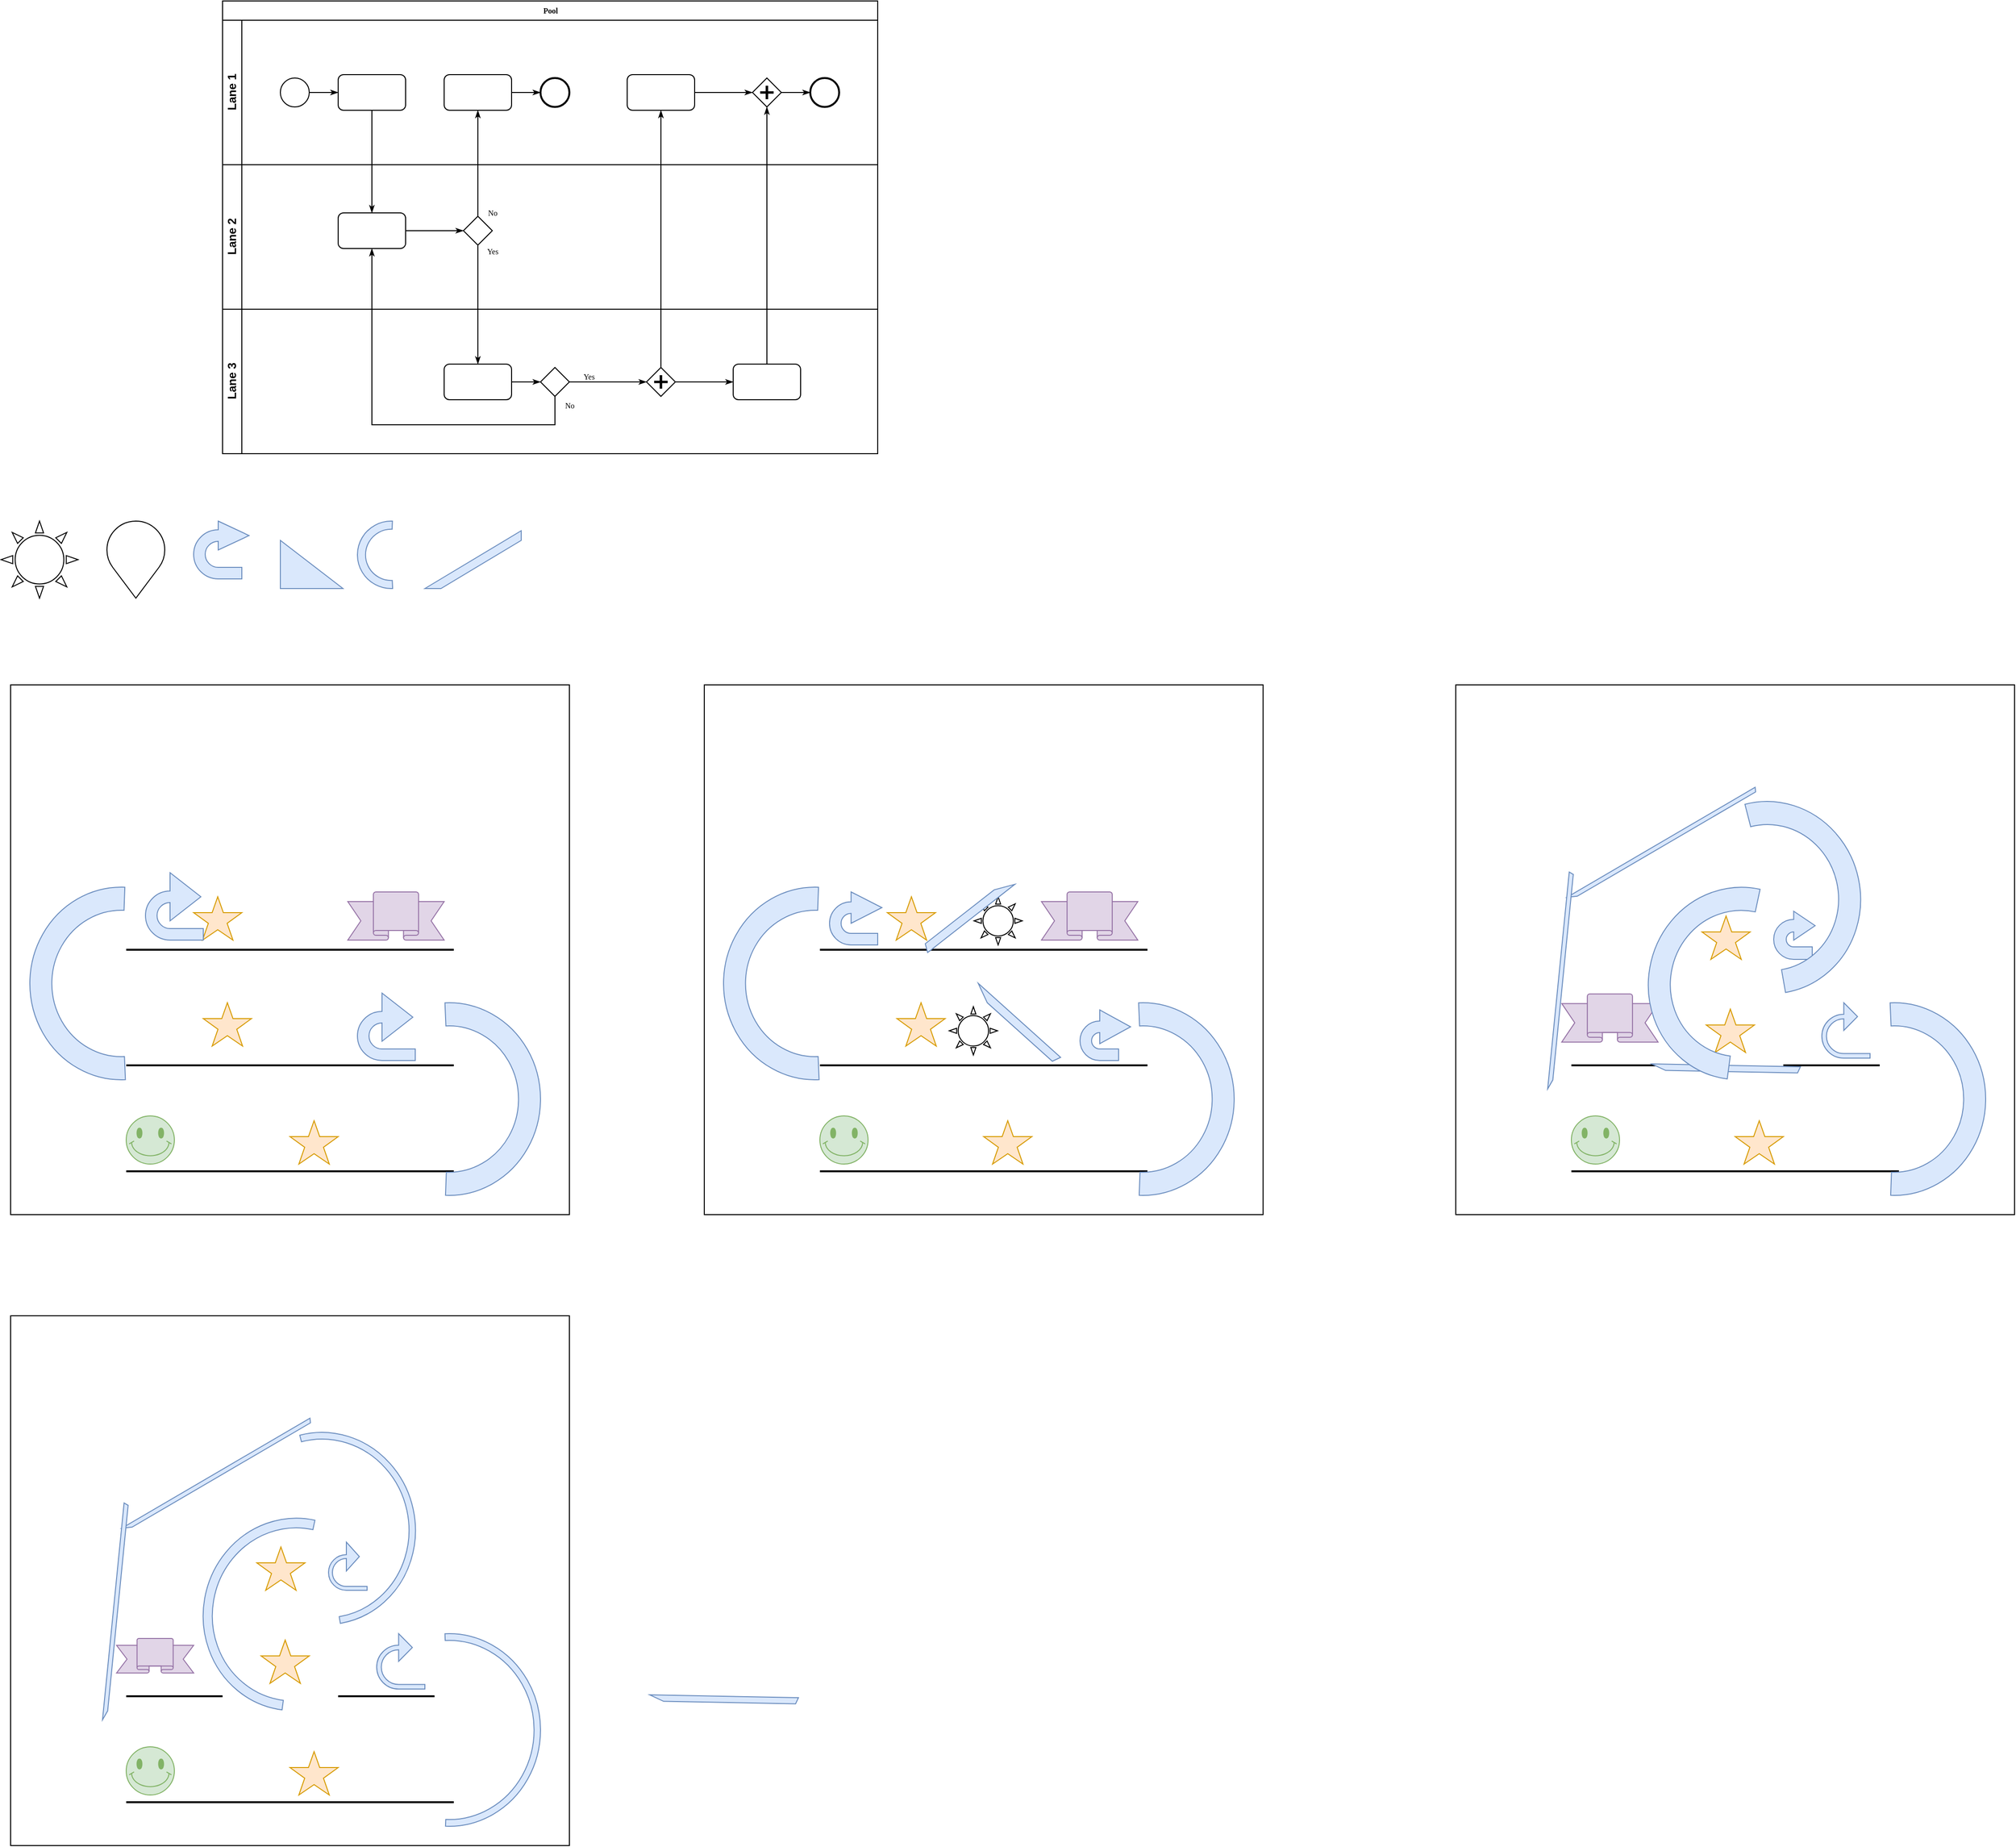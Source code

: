 <mxfile version="20.0.1" type="github">
  <diagram name="Page-1" id="c7488fd3-1785-93aa-aadb-54a6760d102a">
    <mxGraphModel dx="2118" dy="1435" grid="1" gridSize="10" guides="1" tooltips="1" connect="1" arrows="1" fold="1" page="1" pageScale="1" pageWidth="1100" pageHeight="850" background="none" math="0" shadow="0">
      <root>
        <mxCell id="0" />
        <mxCell id="1" parent="0" />
        <mxCell id="2b4e8129b02d487f-1" value="Pool" style="swimlane;html=1;childLayout=stackLayout;horizontal=1;startSize=20;horizontalStack=0;rounded=0;shadow=0;labelBackgroundColor=none;strokeWidth=1;fontFamily=Verdana;fontSize=8;align=center;" parent="1" vertex="1">
          <mxGeometry x="160" y="-90" width="680" height="470" as="geometry" />
        </mxCell>
        <mxCell id="2b4e8129b02d487f-2" value="Lane 1" style="swimlane;html=1;startSize=20;horizontal=0;" parent="2b4e8129b02d487f-1" vertex="1">
          <mxGeometry y="20" width="680" height="150" as="geometry" />
        </mxCell>
        <mxCell id="2b4e8129b02d487f-18" style="edgeStyle=orthogonalEdgeStyle;rounded=0;html=1;labelBackgroundColor=none;startArrow=none;startFill=0;startSize=5;endArrow=classicThin;endFill=1;endSize=5;jettySize=auto;orthogonalLoop=1;strokeWidth=1;fontFamily=Verdana;fontSize=8" parent="2b4e8129b02d487f-2" source="2b4e8129b02d487f-5" target="2b4e8129b02d487f-6" edge="1">
          <mxGeometry relative="1" as="geometry" />
        </mxCell>
        <mxCell id="2b4e8129b02d487f-5" value="" style="ellipse;whiteSpace=wrap;html=1;rounded=0;shadow=0;labelBackgroundColor=none;strokeWidth=1;fontFamily=Verdana;fontSize=8;align=center;" parent="2b4e8129b02d487f-2" vertex="1">
          <mxGeometry x="60" y="60" width="30" height="30" as="geometry" />
        </mxCell>
        <mxCell id="2b4e8129b02d487f-6" value="" style="rounded=1;whiteSpace=wrap;html=1;shadow=0;labelBackgroundColor=none;strokeWidth=1;fontFamily=Verdana;fontSize=8;align=center;" parent="2b4e8129b02d487f-2" vertex="1">
          <mxGeometry x="120" y="56.5" width="70" height="37" as="geometry" />
        </mxCell>
        <mxCell id="2b4e8129b02d487f-20" style="edgeStyle=orthogonalEdgeStyle;rounded=0;html=1;labelBackgroundColor=none;startArrow=none;startFill=0;startSize=5;endArrow=classicThin;endFill=1;endSize=5;jettySize=auto;orthogonalLoop=1;strokeWidth=1;fontFamily=Verdana;fontSize=8" parent="2b4e8129b02d487f-2" source="2b4e8129b02d487f-7" target="2b4e8129b02d487f-8" edge="1">
          <mxGeometry relative="1" as="geometry" />
        </mxCell>
        <mxCell id="2b4e8129b02d487f-7" value="" style="rounded=1;whiteSpace=wrap;html=1;shadow=0;labelBackgroundColor=none;strokeWidth=1;fontFamily=Verdana;fontSize=8;align=center;" parent="2b4e8129b02d487f-2" vertex="1">
          <mxGeometry x="230" y="56.5" width="70" height="37" as="geometry" />
        </mxCell>
        <mxCell id="2b4e8129b02d487f-8" value="" style="ellipse;whiteSpace=wrap;html=1;rounded=0;shadow=0;labelBackgroundColor=none;strokeWidth=2;fontFamily=Verdana;fontSize=8;align=center;" parent="2b4e8129b02d487f-2" vertex="1">
          <mxGeometry x="330" y="60" width="30" height="30" as="geometry" />
        </mxCell>
        <mxCell id="2b4e8129b02d487f-22" style="edgeStyle=orthogonalEdgeStyle;rounded=0;html=1;entryX=0;entryY=0.5;labelBackgroundColor=none;startArrow=none;startFill=0;startSize=5;endArrow=classicThin;endFill=1;endSize=5;jettySize=auto;orthogonalLoop=1;strokeWidth=1;fontFamily=Verdana;fontSize=8" parent="2b4e8129b02d487f-2" source="2b4e8129b02d487f-9" target="2b4e8129b02d487f-10" edge="1">
          <mxGeometry relative="1" as="geometry" />
        </mxCell>
        <mxCell id="2b4e8129b02d487f-9" value="" style="rounded=1;whiteSpace=wrap;html=1;shadow=0;labelBackgroundColor=none;strokeWidth=1;fontFamily=Verdana;fontSize=8;align=center;" parent="2b4e8129b02d487f-2" vertex="1">
          <mxGeometry x="420" y="56.5" width="70" height="37" as="geometry" />
        </mxCell>
        <mxCell id="2b4e8129b02d487f-23" style="edgeStyle=orthogonalEdgeStyle;rounded=0;html=1;labelBackgroundColor=none;startArrow=none;startFill=0;startSize=5;endArrow=classicThin;endFill=1;endSize=5;jettySize=auto;orthogonalLoop=1;strokeWidth=1;fontFamily=Verdana;fontSize=8" parent="2b4e8129b02d487f-2" source="2b4e8129b02d487f-10" target="2b4e8129b02d487f-11" edge="1">
          <mxGeometry relative="1" as="geometry" />
        </mxCell>
        <mxCell id="2b4e8129b02d487f-10" value="" style="shape=mxgraph.bpmn.shape;html=1;verticalLabelPosition=bottom;labelBackgroundColor=#ffffff;verticalAlign=top;perimeter=rhombusPerimeter;background=gateway;outline=none;symbol=parallelGw;rounded=1;shadow=0;strokeWidth=1;fontFamily=Verdana;fontSize=8;align=center;" parent="2b4e8129b02d487f-2" vertex="1">
          <mxGeometry x="550" y="60" width="30" height="30" as="geometry" />
        </mxCell>
        <mxCell id="2b4e8129b02d487f-11" value="" style="ellipse;whiteSpace=wrap;html=1;rounded=0;shadow=0;labelBackgroundColor=none;strokeWidth=2;fontFamily=Verdana;fontSize=8;align=center;" parent="2b4e8129b02d487f-2" vertex="1">
          <mxGeometry x="610" y="60" width="30" height="30" as="geometry" />
        </mxCell>
        <mxCell id="2b4e8129b02d487f-3" value="Lane 2" style="swimlane;html=1;startSize=20;horizontal=0;" parent="2b4e8129b02d487f-1" vertex="1">
          <mxGeometry y="170" width="680" height="150" as="geometry" />
        </mxCell>
        <mxCell id="2b4e8129b02d487f-26" style="edgeStyle=orthogonalEdgeStyle;rounded=0;html=1;labelBackgroundColor=none;startArrow=none;startFill=0;startSize=5;endArrow=classicThin;endFill=1;endSize=5;jettySize=auto;orthogonalLoop=1;strokeWidth=1;fontFamily=Verdana;fontSize=8" parent="2b4e8129b02d487f-3" source="2b4e8129b02d487f-12" target="2b4e8129b02d487f-13" edge="1">
          <mxGeometry relative="1" as="geometry" />
        </mxCell>
        <mxCell id="2b4e8129b02d487f-12" value="" style="rounded=1;whiteSpace=wrap;html=1;shadow=0;labelBackgroundColor=none;strokeWidth=1;fontFamily=Verdana;fontSize=8;align=center;" parent="2b4e8129b02d487f-3" vertex="1">
          <mxGeometry x="120" y="50.0" width="70" height="37" as="geometry" />
        </mxCell>
        <mxCell id="2b4e8129b02d487f-13" value="" style="strokeWidth=1;html=1;shape=mxgraph.flowchart.decision;whiteSpace=wrap;rounded=1;shadow=0;labelBackgroundColor=none;fontFamily=Verdana;fontSize=8;align=center;" parent="2b4e8129b02d487f-3" vertex="1">
          <mxGeometry x="250" y="53.5" width="30" height="30" as="geometry" />
        </mxCell>
        <mxCell id="2b4e8129b02d487f-4" value="Lane 3" style="swimlane;html=1;startSize=20;horizontal=0;" parent="2b4e8129b02d487f-1" vertex="1">
          <mxGeometry y="320" width="680" height="150" as="geometry" />
        </mxCell>
        <mxCell id="2b4e8129b02d487f-28" style="edgeStyle=orthogonalEdgeStyle;rounded=0;html=1;labelBackgroundColor=none;startArrow=none;startFill=0;startSize=5;endArrow=classicThin;endFill=1;endSize=5;jettySize=auto;orthogonalLoop=1;strokeWidth=1;fontFamily=Verdana;fontSize=8;" parent="2b4e8129b02d487f-4" source="2b4e8129b02d487f-14" target="2b4e8129b02d487f-15" edge="1">
          <mxGeometry relative="1" as="geometry" />
        </mxCell>
        <mxCell id="2b4e8129b02d487f-14" value="" style="rounded=1;whiteSpace=wrap;html=1;shadow=0;labelBackgroundColor=none;strokeWidth=1;fontFamily=Verdana;fontSize=8;align=center;" parent="2b4e8129b02d487f-4" vertex="1">
          <mxGeometry x="230" y="57.0" width="70" height="37" as="geometry" />
        </mxCell>
        <mxCell id="2b4e8129b02d487f-29" value="Yes" style="edgeStyle=orthogonalEdgeStyle;rounded=0;html=1;entryX=0;entryY=0.5;labelBackgroundColor=none;startArrow=none;startFill=0;startSize=5;endArrow=classicThin;endFill=1;endSize=5;jettySize=auto;orthogonalLoop=1;strokeWidth=1;fontFamily=Verdana;fontSize=8" parent="2b4e8129b02d487f-4" source="2b4e8129b02d487f-15" target="2b4e8129b02d487f-16" edge="1">
          <mxGeometry x="-0.501" y="6" relative="1" as="geometry">
            <mxPoint as="offset" />
          </mxGeometry>
        </mxCell>
        <mxCell id="2b4e8129b02d487f-15" value="" style="strokeWidth=1;html=1;shape=mxgraph.flowchart.decision;whiteSpace=wrap;rounded=1;shadow=0;labelBackgroundColor=none;fontFamily=Verdana;fontSize=8;align=center;" parent="2b4e8129b02d487f-4" vertex="1">
          <mxGeometry x="330" y="60.5" width="30" height="30" as="geometry" />
        </mxCell>
        <mxCell id="2b4e8129b02d487f-30" style="edgeStyle=orthogonalEdgeStyle;rounded=0;html=1;labelBackgroundColor=none;startArrow=none;startFill=0;startSize=5;endArrow=classicThin;endFill=1;endSize=5;jettySize=auto;orthogonalLoop=1;strokeColor=#000000;strokeWidth=1;fontFamily=Verdana;fontSize=8;fontColor=#000000;" parent="2b4e8129b02d487f-4" source="2b4e8129b02d487f-16" target="2b4e8129b02d487f-17" edge="1">
          <mxGeometry relative="1" as="geometry" />
        </mxCell>
        <mxCell id="2b4e8129b02d487f-16" value="" style="shape=mxgraph.bpmn.shape;html=1;verticalLabelPosition=bottom;labelBackgroundColor=#ffffff;verticalAlign=top;perimeter=rhombusPerimeter;background=gateway;outline=none;symbol=parallelGw;rounded=1;shadow=0;strokeWidth=1;fontFamily=Verdana;fontSize=8;align=center;" parent="2b4e8129b02d487f-4" vertex="1">
          <mxGeometry x="440" y="60.5" width="30" height="30" as="geometry" />
        </mxCell>
        <mxCell id="2b4e8129b02d487f-17" value="" style="rounded=1;whiteSpace=wrap;html=1;shadow=0;labelBackgroundColor=none;strokeWidth=1;fontFamily=Verdana;fontSize=8;align=center;" parent="2b4e8129b02d487f-4" vertex="1">
          <mxGeometry x="530" y="57" width="70" height="37" as="geometry" />
        </mxCell>
        <mxCell id="2b4e8129b02d487f-24" style="edgeStyle=orthogonalEdgeStyle;rounded=0;html=1;labelBackgroundColor=none;startArrow=none;startFill=0;startSize=5;endArrow=classicThin;endFill=1;endSize=5;jettySize=auto;orthogonalLoop=1;strokeWidth=1;fontFamily=Verdana;fontSize=8" parent="2b4e8129b02d487f-1" source="2b4e8129b02d487f-6" target="2b4e8129b02d487f-12" edge="1">
          <mxGeometry relative="1" as="geometry" />
        </mxCell>
        <mxCell id="2b4e8129b02d487f-25" value="No" style="edgeStyle=orthogonalEdgeStyle;rounded=0;html=1;labelBackgroundColor=none;startArrow=none;startFill=0;startSize=5;endArrow=classicThin;endFill=1;endSize=5;jettySize=auto;orthogonalLoop=1;strokeWidth=1;fontFamily=Verdana;fontSize=8" parent="2b4e8129b02d487f-1" source="2b4e8129b02d487f-13" target="2b4e8129b02d487f-7" edge="1">
          <mxGeometry x="-0.936" y="-15" relative="1" as="geometry">
            <mxPoint as="offset" />
          </mxGeometry>
        </mxCell>
        <mxCell id="2b4e8129b02d487f-27" value="Yes" style="edgeStyle=orthogonalEdgeStyle;rounded=0;html=1;labelBackgroundColor=none;startArrow=none;startFill=0;startSize=5;endArrow=classicThin;endFill=1;endSize=5;jettySize=auto;orthogonalLoop=1;strokeWidth=1;fontFamily=Verdana;fontSize=8" parent="2b4e8129b02d487f-1" source="2b4e8129b02d487f-13" target="2b4e8129b02d487f-14" edge="1">
          <mxGeometry x="-0.895" y="15" relative="1" as="geometry">
            <mxPoint as="offset" />
          </mxGeometry>
        </mxCell>
        <mxCell id="2b4e8129b02d487f-31" style="edgeStyle=orthogonalEdgeStyle;rounded=0;html=1;entryX=0.5;entryY=1;labelBackgroundColor=none;startArrow=none;startFill=0;startSize=5;endArrow=classicThin;endFill=1;endSize=5;jettySize=auto;orthogonalLoop=1;strokeWidth=1;fontFamily=Verdana;fontSize=8" parent="2b4e8129b02d487f-1" source="2b4e8129b02d487f-17" target="2b4e8129b02d487f-10" edge="1">
          <mxGeometry relative="1" as="geometry" />
        </mxCell>
        <mxCell id="2b4e8129b02d487f-32" value="No" style="edgeStyle=orthogonalEdgeStyle;rounded=0;html=1;labelBackgroundColor=none;startArrow=none;startFill=0;startSize=5;endArrow=classicThin;endFill=1;endSize=5;jettySize=auto;orthogonalLoop=1;strokeWidth=1;fontFamily=Verdana;fontSize=8" parent="2b4e8129b02d487f-1" source="2b4e8129b02d487f-15" target="2b4e8129b02d487f-12" edge="1">
          <mxGeometry x="-0.953" y="15" relative="1" as="geometry">
            <Array as="points">
              <mxPoint x="345" y="440" />
              <mxPoint x="155" y="440" />
            </Array>
            <mxPoint as="offset" />
          </mxGeometry>
        </mxCell>
        <mxCell id="2b4e8129b02d487f-33" style="edgeStyle=orthogonalEdgeStyle;rounded=0;html=1;labelBackgroundColor=none;startArrow=none;startFill=0;startSize=5;endArrow=classicThin;endFill=1;endSize=5;jettySize=auto;orthogonalLoop=1;strokeWidth=1;fontFamily=Verdana;fontSize=8" parent="2b4e8129b02d487f-1" source="2b4e8129b02d487f-16" target="2b4e8129b02d487f-9" edge="1">
          <mxGeometry relative="1" as="geometry" />
        </mxCell>
        <mxCell id="yAcTvHBfnp9vPDVO_GiE-1" value="" style="rounded=0;whiteSpace=wrap;html=1;" vertex="1" parent="1">
          <mxGeometry x="-60" y="620" width="580" height="550" as="geometry" />
        </mxCell>
        <mxCell id="yAcTvHBfnp9vPDVO_GiE-6" value="" style="line;strokeWidth=2;html=1;" vertex="1" parent="1">
          <mxGeometry x="60" y="1120" width="340" height="10" as="geometry" />
        </mxCell>
        <mxCell id="yAcTvHBfnp9vPDVO_GiE-7" value="" style="verticalLabelPosition=bottom;verticalAlign=top;html=1;shape=mxgraph.basic.smiley;fillColor=#d5e8d4;strokeColor=#82b366;" vertex="1" parent="1">
          <mxGeometry x="60" y="1067.5" width="50" height="50" as="geometry" />
        </mxCell>
        <mxCell id="yAcTvHBfnp9vPDVO_GiE-8" value="" style="verticalLabelPosition=bottom;verticalAlign=top;html=1;shape=mxgraph.basic.star;fillColor=#ffe6cc;strokeColor=#d79b00;" vertex="1" parent="1">
          <mxGeometry x="230" y="1072.5" width="50" height="45" as="geometry" />
        </mxCell>
        <mxCell id="yAcTvHBfnp9vPDVO_GiE-9" value="" style="verticalLabelPosition=bottom;verticalAlign=top;html=1;shape=mxgraph.basic.orthogonal_triangle;fillColor=#dae8fc;strokeColor=#6c8ebf;" vertex="1" parent="1">
          <mxGeometry x="220" y="470" width="65" height="50" as="geometry" />
        </mxCell>
        <mxCell id="yAcTvHBfnp9vPDVO_GiE-10" value="" style="verticalLabelPosition=bottom;verticalAlign=top;html=1;shape=mxgraph.basic.partConcEllipse;startAngle=0.493;endAngle=0.006;arcWidth=0.24;fillColor=#dae8fc;strokeColor=#6c8ebf;" vertex="1" parent="1">
          <mxGeometry x="300" y="450" width="70" height="70" as="geometry" />
        </mxCell>
        <mxCell id="yAcTvHBfnp9vPDVO_GiE-11" value="" style="verticalLabelPosition=bottom;verticalAlign=top;html=1;shape=mxgraph.basic.banner;fillColor=#e1d5e7;strokeColor=#9673a6;" vertex="1" parent="1">
          <mxGeometry x="290" y="835" width="100" height="50" as="geometry" />
        </mxCell>
        <mxCell id="yAcTvHBfnp9vPDVO_GiE-14" value="" style="verticalLabelPosition=bottom;verticalAlign=top;html=1;shape=mxgraph.basic.star;fillColor=#ffe6cc;strokeColor=#d79b00;" vertex="1" parent="1">
          <mxGeometry x="140" y="950" width="50" height="45" as="geometry" />
        </mxCell>
        <mxCell id="yAcTvHBfnp9vPDVO_GiE-15" value="" style="verticalLabelPosition=bottom;verticalAlign=top;html=1;shape=mxgraph.basic.star;fillColor=#ffe6cc;strokeColor=#d79b00;" vertex="1" parent="1">
          <mxGeometry x="130" y="840" width="50" height="45" as="geometry" />
        </mxCell>
        <mxCell id="yAcTvHBfnp9vPDVO_GiE-18" value="" style="html=1;shadow=0;dashed=0;align=center;verticalAlign=middle;shape=mxgraph.arrows2.uTurnArrow;dy=6;arrowHead=50;dx2=32;fillColor=#dae8fc;strokeColor=#6c8ebf;" vertex="1" parent="1">
          <mxGeometry x="300" y="940" width="60" height="70" as="geometry" />
        </mxCell>
        <mxCell id="yAcTvHBfnp9vPDVO_GiE-19" value="" style="verticalLabelPosition=bottom;verticalAlign=top;html=1;shape=mxgraph.basic.sun" vertex="1" parent="1">
          <mxGeometry x="-70" y="450" width="80" height="80" as="geometry" />
        </mxCell>
        <mxCell id="yAcTvHBfnp9vPDVO_GiE-21" value="" style="verticalLabelPosition=bottom;verticalAlign=top;html=1;shape=mxgraph.basic.drop;rotation=180;" vertex="1" parent="1">
          <mxGeometry x="40" y="450" width="60" height="80" as="geometry" />
        </mxCell>
        <mxCell id="yAcTvHBfnp9vPDVO_GiE-22" value="" style="line;strokeWidth=2;html=1;" vertex="1" parent="1">
          <mxGeometry x="60" y="1010" width="340" height="10" as="geometry" />
        </mxCell>
        <mxCell id="yAcTvHBfnp9vPDVO_GiE-23" value="" style="line;strokeWidth=2;html=1;" vertex="1" parent="1">
          <mxGeometry x="60" y="890" width="340" height="10" as="geometry" />
        </mxCell>
        <mxCell id="yAcTvHBfnp9vPDVO_GiE-25" value="" style="verticalLabelPosition=bottom;verticalAlign=top;html=1;shape=mxgraph.basic.partConcEllipse;startAngle=0.493;endAngle=0.006;arcWidth=0.24;fillColor=#dae8fc;strokeColor=#6c8ebf;rotation=180;" vertex="1" parent="1">
          <mxGeometry x="300" y="950" width="190" height="200" as="geometry" />
        </mxCell>
        <mxCell id="yAcTvHBfnp9vPDVO_GiE-26" value="" style="verticalLabelPosition=bottom;verticalAlign=top;html=1;shape=mxgraph.basic.partConcEllipse;startAngle=0.493;endAngle=0.006;arcWidth=0.24;fillColor=#dae8fc;strokeColor=#6c8ebf;rotation=0;" vertex="1" parent="1">
          <mxGeometry x="-40" y="830" width="190" height="200" as="geometry" />
        </mxCell>
        <mxCell id="yAcTvHBfnp9vPDVO_GiE-27" value="" style="html=1;shadow=0;dashed=0;align=center;verticalAlign=middle;shape=mxgraph.arrows2.uTurnArrow;dy=6;arrowHead=50;dx2=32;fillColor=#dae8fc;strokeColor=#6c8ebf;" vertex="1" parent="1">
          <mxGeometry x="80" y="815" width="60" height="70" as="geometry" />
        </mxCell>
        <mxCell id="yAcTvHBfnp9vPDVO_GiE-28" value="" style="html=1;shadow=0;dashed=0;align=center;verticalAlign=middle;shape=mxgraph.arrows2.uTurnArrow;dy=6;arrowHead=30;dx2=32;fillColor=#dae8fc;strokeColor=#6c8ebf;" vertex="1" parent="1">
          <mxGeometry x="130" y="450" width="50" height="60" as="geometry" />
        </mxCell>
        <mxCell id="yAcTvHBfnp9vPDVO_GiE-29" value="" style="verticalLabelPosition=bottom;verticalAlign=top;html=1;shape=mxgraph.basic.diag_stripe;dx=10;fillColor=#dae8fc;strokeColor=#6c8ebf;" vertex="1" parent="1">
          <mxGeometry x="370" y="460" width="100" height="60" as="geometry" />
        </mxCell>
        <mxCell id="yAcTvHBfnp9vPDVO_GiE-31" value="" style="rounded=0;whiteSpace=wrap;html=1;" vertex="1" parent="1">
          <mxGeometry x="660" y="620" width="580" height="550" as="geometry" />
        </mxCell>
        <mxCell id="yAcTvHBfnp9vPDVO_GiE-32" value="" style="line;strokeWidth=2;html=1;" vertex="1" parent="1">
          <mxGeometry x="780" y="1120" width="340" height="10" as="geometry" />
        </mxCell>
        <mxCell id="yAcTvHBfnp9vPDVO_GiE-33" value="" style="verticalLabelPosition=bottom;verticalAlign=top;html=1;shape=mxgraph.basic.smiley;fillColor=#d5e8d4;strokeColor=#82b366;" vertex="1" parent="1">
          <mxGeometry x="780" y="1067.5" width="50" height="50" as="geometry" />
        </mxCell>
        <mxCell id="yAcTvHBfnp9vPDVO_GiE-34" value="" style="verticalLabelPosition=bottom;verticalAlign=top;html=1;shape=mxgraph.basic.star;fillColor=#ffe6cc;strokeColor=#d79b00;" vertex="1" parent="1">
          <mxGeometry x="950" y="1072.5" width="50" height="45" as="geometry" />
        </mxCell>
        <mxCell id="yAcTvHBfnp9vPDVO_GiE-35" value="" style="verticalLabelPosition=bottom;verticalAlign=top;html=1;shape=mxgraph.basic.banner;fillColor=#e1d5e7;strokeColor=#9673a6;" vertex="1" parent="1">
          <mxGeometry x="1010" y="835" width="100" height="50" as="geometry" />
        </mxCell>
        <mxCell id="yAcTvHBfnp9vPDVO_GiE-36" value="" style="verticalLabelPosition=bottom;verticalAlign=top;html=1;shape=mxgraph.basic.star;fillColor=#ffe6cc;strokeColor=#d79b00;" vertex="1" parent="1">
          <mxGeometry x="860" y="950" width="50" height="45" as="geometry" />
        </mxCell>
        <mxCell id="yAcTvHBfnp9vPDVO_GiE-37" value="" style="verticalLabelPosition=bottom;verticalAlign=top;html=1;shape=mxgraph.basic.star;fillColor=#ffe6cc;strokeColor=#d79b00;" vertex="1" parent="1">
          <mxGeometry x="850" y="840" width="50" height="45" as="geometry" />
        </mxCell>
        <mxCell id="yAcTvHBfnp9vPDVO_GiE-38" value="" style="html=1;shadow=0;dashed=0;align=center;verticalAlign=middle;shape=mxgraph.arrows2.uTurnArrow;dy=6;arrowHead=35;dx2=32;fillColor=#dae8fc;strokeColor=#6c8ebf;" vertex="1" parent="1">
          <mxGeometry x="1050" y="957.5" width="40" height="52.5" as="geometry" />
        </mxCell>
        <mxCell id="yAcTvHBfnp9vPDVO_GiE-39" value="" style="line;strokeWidth=2;html=1;" vertex="1" parent="1">
          <mxGeometry x="780" y="1010" width="340" height="10" as="geometry" />
        </mxCell>
        <mxCell id="yAcTvHBfnp9vPDVO_GiE-40" value="" style="line;strokeWidth=2;html=1;" vertex="1" parent="1">
          <mxGeometry x="780" y="890" width="340" height="10" as="geometry" />
        </mxCell>
        <mxCell id="yAcTvHBfnp9vPDVO_GiE-41" value="" style="verticalLabelPosition=bottom;verticalAlign=top;html=1;shape=mxgraph.basic.partConcEllipse;startAngle=0.493;endAngle=0.006;arcWidth=0.24;fillColor=#dae8fc;strokeColor=#6c8ebf;rotation=180;" vertex="1" parent="1">
          <mxGeometry x="1020" y="950" width="190" height="200" as="geometry" />
        </mxCell>
        <mxCell id="yAcTvHBfnp9vPDVO_GiE-42" value="" style="verticalLabelPosition=bottom;verticalAlign=top;html=1;shape=mxgraph.basic.partConcEllipse;startAngle=0.493;endAngle=0.006;arcWidth=0.24;fillColor=#dae8fc;strokeColor=#6c8ebf;rotation=0;" vertex="1" parent="1">
          <mxGeometry x="680" y="830" width="190" height="200" as="geometry" />
        </mxCell>
        <mxCell id="yAcTvHBfnp9vPDVO_GiE-43" value="" style="html=1;shadow=0;dashed=0;align=center;verticalAlign=middle;shape=mxgraph.arrows2.uTurnArrow;dy=6;arrowHead=32.5;dx2=32;fillColor=#dae8fc;strokeColor=#6c8ebf;" vertex="1" parent="1">
          <mxGeometry x="790" y="835" width="50" height="55" as="geometry" />
        </mxCell>
        <mxCell id="yAcTvHBfnp9vPDVO_GiE-44" value="" style="verticalLabelPosition=bottom;verticalAlign=top;html=1;shape=mxgraph.basic.sun" vertex="1" parent="1">
          <mxGeometry x="914.3" y="954.16" width="50" height="50" as="geometry" />
        </mxCell>
        <mxCell id="yAcTvHBfnp9vPDVO_GiE-45" value="" style="verticalLabelPosition=bottom;verticalAlign=top;html=1;shape=mxgraph.basic.diag_stripe;dx=10;fillColor=#dae8fc;strokeColor=#6c8ebf;rotation=65;" vertex="1" parent="1">
          <mxGeometry x="934.22" y="945.83" width="105.78" height="45" as="geometry" />
        </mxCell>
        <mxCell id="yAcTvHBfnp9vPDVO_GiE-46" value="" style="verticalLabelPosition=bottom;verticalAlign=top;html=1;shape=mxgraph.basic.sun;rotation=180;" vertex="1" parent="1">
          <mxGeometry x="940" y="840.0" width="50" height="50" as="geometry" />
        </mxCell>
        <mxCell id="yAcTvHBfnp9vPDVO_GiE-47" value="" style="verticalLabelPosition=bottom;verticalAlign=top;html=1;shape=mxgraph.basic.diag_stripe;dx=10;fillColor=#dae8fc;strokeColor=#6c8ebf;rotation=-195;" vertex="1" parent="1">
          <mxGeometry x="884.22" y="840.0" width="105.78" height="45" as="geometry" />
        </mxCell>
        <mxCell id="yAcTvHBfnp9vPDVO_GiE-48" value="" style="rounded=0;whiteSpace=wrap;html=1;" vertex="1" parent="1">
          <mxGeometry x="1440" y="620" width="580" height="550" as="geometry" />
        </mxCell>
        <mxCell id="yAcTvHBfnp9vPDVO_GiE-49" value="" style="line;strokeWidth=2;html=1;" vertex="1" parent="1">
          <mxGeometry x="1560" y="1120" width="340" height="10" as="geometry" />
        </mxCell>
        <mxCell id="yAcTvHBfnp9vPDVO_GiE-50" value="" style="verticalLabelPosition=bottom;verticalAlign=top;html=1;shape=mxgraph.basic.smiley;fillColor=#d5e8d4;strokeColor=#82b366;" vertex="1" parent="1">
          <mxGeometry x="1560" y="1067.5" width="50" height="50" as="geometry" />
        </mxCell>
        <mxCell id="yAcTvHBfnp9vPDVO_GiE-51" value="" style="verticalLabelPosition=bottom;verticalAlign=top;html=1;shape=mxgraph.basic.star;fillColor=#ffe6cc;strokeColor=#d79b00;" vertex="1" parent="1">
          <mxGeometry x="1730" y="1072.5" width="50" height="45" as="geometry" />
        </mxCell>
        <mxCell id="yAcTvHBfnp9vPDVO_GiE-52" value="" style="verticalLabelPosition=bottom;verticalAlign=top;html=1;shape=mxgraph.basic.banner;fillColor=#e1d5e7;strokeColor=#9673a6;" vertex="1" parent="1">
          <mxGeometry x="1550" y="940.83" width="100" height="50" as="geometry" />
        </mxCell>
        <mxCell id="yAcTvHBfnp9vPDVO_GiE-53" value="" style="verticalLabelPosition=bottom;verticalAlign=top;html=1;shape=mxgraph.basic.star;fillColor=#ffe6cc;strokeColor=#d79b00;" vertex="1" parent="1">
          <mxGeometry x="1700" y="956.66" width="50" height="45" as="geometry" />
        </mxCell>
        <mxCell id="yAcTvHBfnp9vPDVO_GiE-54" value="" style="verticalLabelPosition=bottom;verticalAlign=top;html=1;shape=mxgraph.basic.star;fillColor=#ffe6cc;strokeColor=#d79b00;" vertex="1" parent="1">
          <mxGeometry x="1695.57" y="860" width="50" height="45" as="geometry" />
        </mxCell>
        <mxCell id="yAcTvHBfnp9vPDVO_GiE-55" value="" style="html=1;shadow=0;dashed=0;align=center;verticalAlign=middle;shape=mxgraph.arrows2.uTurnArrow;dy=2.38;arrowHead=28.75;dx2=14.25;fillColor=#dae8fc;strokeColor=#6c8ebf;" vertex="1" parent="1">
          <mxGeometry x="1820" y="950" width="50" height="57.5" as="geometry" />
        </mxCell>
        <mxCell id="yAcTvHBfnp9vPDVO_GiE-56" value="" style="line;strokeWidth=2;html=1;" vertex="1" parent="1">
          <mxGeometry x="1560" y="1010" width="100" height="10" as="geometry" />
        </mxCell>
        <mxCell id="yAcTvHBfnp9vPDVO_GiE-58" value="" style="verticalLabelPosition=bottom;verticalAlign=top;html=1;shape=mxgraph.basic.partConcEllipse;startAngle=0.493;endAngle=0.006;arcWidth=0.24;fillColor=#dae8fc;strokeColor=#6c8ebf;rotation=180;" vertex="1" parent="1">
          <mxGeometry x="1800" y="950" width="190" height="200" as="geometry" />
        </mxCell>
        <mxCell id="yAcTvHBfnp9vPDVO_GiE-65" value="" style="line;strokeWidth=2;html=1;" vertex="1" parent="1">
          <mxGeometry x="1780" y="1010" width="100" height="10" as="geometry" />
        </mxCell>
        <mxCell id="yAcTvHBfnp9vPDVO_GiE-66" value="" style="verticalLabelPosition=bottom;verticalAlign=top;html=1;shape=mxgraph.basic.diag_stripe;dx=10;fillColor=#dae8fc;strokeColor=#6c8ebf;rotation=25;" vertex="1" parent="1">
          <mxGeometry x="1650" y="983.69" width="141.14" height="62.63" as="geometry" />
        </mxCell>
        <mxCell id="yAcTvHBfnp9vPDVO_GiE-67" value="" style="verticalLabelPosition=bottom;verticalAlign=top;html=1;shape=mxgraph.basic.diag_stripe;dx=10;fillColor=#dae8fc;strokeColor=#6c8ebf;rotation=-6;" vertex="1" parent="1">
          <mxGeometry x="1550" y="736.84" width="206.17" height="93.16" as="geometry" />
        </mxCell>
        <mxCell id="yAcTvHBfnp9vPDVO_GiE-68" value="" style="verticalLabelPosition=bottom;verticalAlign=top;html=1;shape=mxgraph.basic.partConcEllipse;startAngle=0.493;endAngle=0.006;arcWidth=0.24;fillColor=#dae8fc;strokeColor=#6c8ebf;rotation=10;" vertex="1" parent="1">
          <mxGeometry x="1640" y="830" width="190" height="200" as="geometry" />
        </mxCell>
        <mxCell id="yAcTvHBfnp9vPDVO_GiE-69" value="" style="html=1;shadow=0;dashed=0;align=center;verticalAlign=middle;shape=mxgraph.arrows2.uTurnArrow;dy=6.5;arrowHead=30;dx2=22.25;fillColor=#dae8fc;strokeColor=#6c8ebf;" vertex="1" parent="1">
          <mxGeometry x="1770" y="855" width="40" height="50" as="geometry" />
        </mxCell>
        <mxCell id="yAcTvHBfnp9vPDVO_GiE-70" value="" style="verticalLabelPosition=bottom;verticalAlign=top;html=1;shape=mxgraph.basic.diag_stripe;dx=10;fillColor=#dae8fc;strokeColor=#6c8ebf;rotation=-150;direction=south;" vertex="1" parent="1">
          <mxGeometry x="1500.005" y="823.825" width="93.16" height="206.17" as="geometry" />
        </mxCell>
        <mxCell id="yAcTvHBfnp9vPDVO_GiE-71" value="" style="verticalLabelPosition=bottom;verticalAlign=top;html=1;shape=mxgraph.basic.partConcEllipse;startAngle=0.493;endAngle=0.006;arcWidth=0.24;fillColor=#dae8fc;strokeColor=#6c8ebf;rotation=-192;" vertex="1" parent="1">
          <mxGeometry x="1670" y="740.83" width="190" height="200" as="geometry" />
        </mxCell>
        <mxCell id="yAcTvHBfnp9vPDVO_GiE-72" value="" style="rounded=0;whiteSpace=wrap;html=1;" vertex="1" parent="1">
          <mxGeometry x="-60" y="1275" width="580" height="550" as="geometry" />
        </mxCell>
        <mxCell id="yAcTvHBfnp9vPDVO_GiE-73" value="" style="line;strokeWidth=2;html=1;" vertex="1" parent="1">
          <mxGeometry x="60" y="1775" width="340" height="10" as="geometry" />
        </mxCell>
        <mxCell id="yAcTvHBfnp9vPDVO_GiE-74" value="" style="verticalLabelPosition=bottom;verticalAlign=top;html=1;shape=mxgraph.basic.smiley;fillColor=#d5e8d4;strokeColor=#82b366;" vertex="1" parent="1">
          <mxGeometry x="60" y="1722.5" width="50" height="50" as="geometry" />
        </mxCell>
        <mxCell id="yAcTvHBfnp9vPDVO_GiE-75" value="" style="verticalLabelPosition=bottom;verticalAlign=top;html=1;shape=mxgraph.basic.star;fillColor=#ffe6cc;strokeColor=#d79b00;" vertex="1" parent="1">
          <mxGeometry x="230" y="1727.5" width="50" height="45" as="geometry" />
        </mxCell>
        <mxCell id="yAcTvHBfnp9vPDVO_GiE-76" value="" style="verticalLabelPosition=bottom;verticalAlign=top;html=1;shape=mxgraph.basic.banner;fillColor=#e1d5e7;strokeColor=#9673a6;" vertex="1" parent="1">
          <mxGeometry x="50" y="1610" width="80" height="35.83" as="geometry" />
        </mxCell>
        <mxCell id="yAcTvHBfnp9vPDVO_GiE-77" value="" style="verticalLabelPosition=bottom;verticalAlign=top;html=1;shape=mxgraph.basic.star;fillColor=#ffe6cc;strokeColor=#d79b00;" vertex="1" parent="1">
          <mxGeometry x="200" y="1611.66" width="50" height="45" as="geometry" />
        </mxCell>
        <mxCell id="yAcTvHBfnp9vPDVO_GiE-78" value="" style="verticalLabelPosition=bottom;verticalAlign=top;html=1;shape=mxgraph.basic.star;fillColor=#ffe6cc;strokeColor=#d79b00;" vertex="1" parent="1">
          <mxGeometry x="195.57" y="1515" width="50" height="45" as="geometry" />
        </mxCell>
        <mxCell id="yAcTvHBfnp9vPDVO_GiE-79" value="" style="html=1;shadow=0;dashed=0;align=center;verticalAlign=middle;shape=mxgraph.arrows2.uTurnArrow;dy=2.38;arrowHead=28.75;dx2=14.25;fillColor=#dae8fc;strokeColor=#6c8ebf;" vertex="1" parent="1">
          <mxGeometry x="320" y="1605" width="50" height="57.5" as="geometry" />
        </mxCell>
        <mxCell id="yAcTvHBfnp9vPDVO_GiE-80" value="" style="line;strokeWidth=2;html=1;" vertex="1" parent="1">
          <mxGeometry x="60" y="1665" width="100" height="10" as="geometry" />
        </mxCell>
        <mxCell id="yAcTvHBfnp9vPDVO_GiE-81" value="" style="verticalLabelPosition=bottom;verticalAlign=top;html=1;shape=mxgraph.basic.partConcEllipse;startAngle=0.493;endAngle=0.006;arcWidth=0.07;fillColor=#dae8fc;strokeColor=#6c8ebf;rotation=180;" vertex="1" parent="1">
          <mxGeometry x="300" y="1605" width="190" height="200" as="geometry" />
        </mxCell>
        <mxCell id="yAcTvHBfnp9vPDVO_GiE-82" value="" style="line;strokeWidth=2;html=1;" vertex="1" parent="1">
          <mxGeometry x="280" y="1665" width="100" height="10" as="geometry" />
        </mxCell>
        <mxCell id="yAcTvHBfnp9vPDVO_GiE-83" value="" style="verticalLabelPosition=bottom;verticalAlign=top;html=1;shape=mxgraph.basic.diag_stripe;dx=10;fillColor=#dae8fc;strokeColor=#6c8ebf;rotation=25;" vertex="1" parent="1">
          <mxGeometry x="610" y="1638.68" width="141.14" height="62.63" as="geometry" />
        </mxCell>
        <mxCell id="yAcTvHBfnp9vPDVO_GiE-84" value="" style="verticalLabelPosition=bottom;verticalAlign=top;html=1;shape=mxgraph.basic.diag_stripe;dx=10;fillColor=#dae8fc;strokeColor=#6c8ebf;rotation=-6;" vertex="1" parent="1">
          <mxGeometry x="50" y="1391.84" width="206.17" height="93.16" as="geometry" />
        </mxCell>
        <mxCell id="yAcTvHBfnp9vPDVO_GiE-85" value="" style="verticalLabelPosition=bottom;verticalAlign=top;html=1;shape=mxgraph.basic.partConcEllipse;startAngle=0.493;endAngle=0.006;arcWidth=0.1;fillColor=#dae8fc;strokeColor=#6c8ebf;rotation=10;" vertex="1" parent="1">
          <mxGeometry x="140" y="1485" width="190" height="200" as="geometry" />
        </mxCell>
        <mxCell id="yAcTvHBfnp9vPDVO_GiE-86" value="" style="html=1;shadow=0;dashed=0;align=center;verticalAlign=middle;shape=mxgraph.arrows2.uTurnArrow;dy=2;arrowHead=30;dx2=13.5;fillColor=#dae8fc;strokeColor=#6c8ebf;" vertex="1" parent="1">
          <mxGeometry x="270" y="1510" width="40" height="50" as="geometry" />
        </mxCell>
        <mxCell id="yAcTvHBfnp9vPDVO_GiE-87" value="" style="verticalLabelPosition=bottom;verticalAlign=top;html=1;shape=mxgraph.basic.diag_stripe;dx=10;fillColor=#dae8fc;strokeColor=#6c8ebf;rotation=-150;direction=south;" vertex="1" parent="1">
          <mxGeometry x="0.005" y="1478.825" width="93.16" height="206.17" as="geometry" />
        </mxCell>
        <mxCell id="yAcTvHBfnp9vPDVO_GiE-88" value="" style="verticalLabelPosition=bottom;verticalAlign=top;html=1;shape=mxgraph.basic.partConcEllipse;startAngle=0.493;endAngle=0.006;arcWidth=0.07;fillColor=#dae8fc;strokeColor=#6c8ebf;rotation=-192;" vertex="1" parent="1">
          <mxGeometry x="170" y="1395.83" width="190" height="200" as="geometry" />
        </mxCell>
      </root>
    </mxGraphModel>
  </diagram>
</mxfile>
